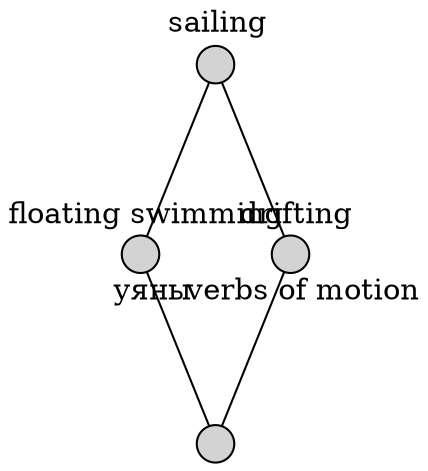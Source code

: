// <Lattice object of 2 atoms 4 concepts 2 coatoms at 0x1c1bff19b70>
digraph Lattice {
	node [label="" shape=circle style=filled width=.25]
	edge [dir=none labeldistance=1.5 minlen=2]
	c0
	c1
	c1 -> c1 [color=transparent headlabel="уяны" labelangle=270]
	c1 -> c1 [color=transparent labelangle=90 taillabel="floating swimming"]
	c1 -> c0
	c2
	c2 -> c2 [color=transparent headlabel="verbs of motion" labelangle=270]
	c2 -> c2 [color=transparent labelangle=90 taillabel=drifting]
	c2 -> c0
	c3
	c3 -> c3 [color=transparent labelangle=90 taillabel=sailing]
	c3 -> c1
	c3 -> c2
}

